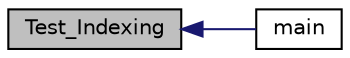 digraph "Test_Indexing"
{
  edge [fontname="Helvetica",fontsize="10",labelfontname="Helvetica",labelfontsize="10"];
  node [fontname="Helvetica",fontsize="10",shape=record];
  rankdir="LR";
  Node46 [label="Test_Indexing",height=0.2,width=0.4,color="black", fillcolor="grey75", style="filled", fontcolor="black"];
  Node46 -> Node47 [dir="back",color="midnightblue",fontsize="10",style="solid",fontname="Helvetica"];
  Node47 [label="main",height=0.2,width=0.4,color="black", fillcolor="white", style="filled",URL="$_data___generation___unit___test_8cpp.html#a0ddf1224851353fc92bfbff6f499fa97"];
}
